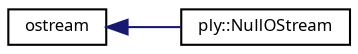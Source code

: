 digraph G
{
  bgcolor="transparent";
  edge [fontname="FreeSans.ttf",fontsize="8",labelfontname="FreeSans.ttf",labelfontsize="8"];
  node [fontname="FreeSans.ttf",fontsize="8",shape=record];
  rankdir=LR;
  Node1 [label="ostream",height=0.2,width=0.4,color="black",URL="$classstd_1_1ostream.html"];
  Node1 -> Node2 [dir=back,color="midnightblue",fontsize="8",style="solid",fontname="FreeSans.ttf"];
  Node2 [label="ply::NullOStream",height=0.2,width=0.4,color="black",URL="$structply_1_1_null_o_stream.html"];
}
